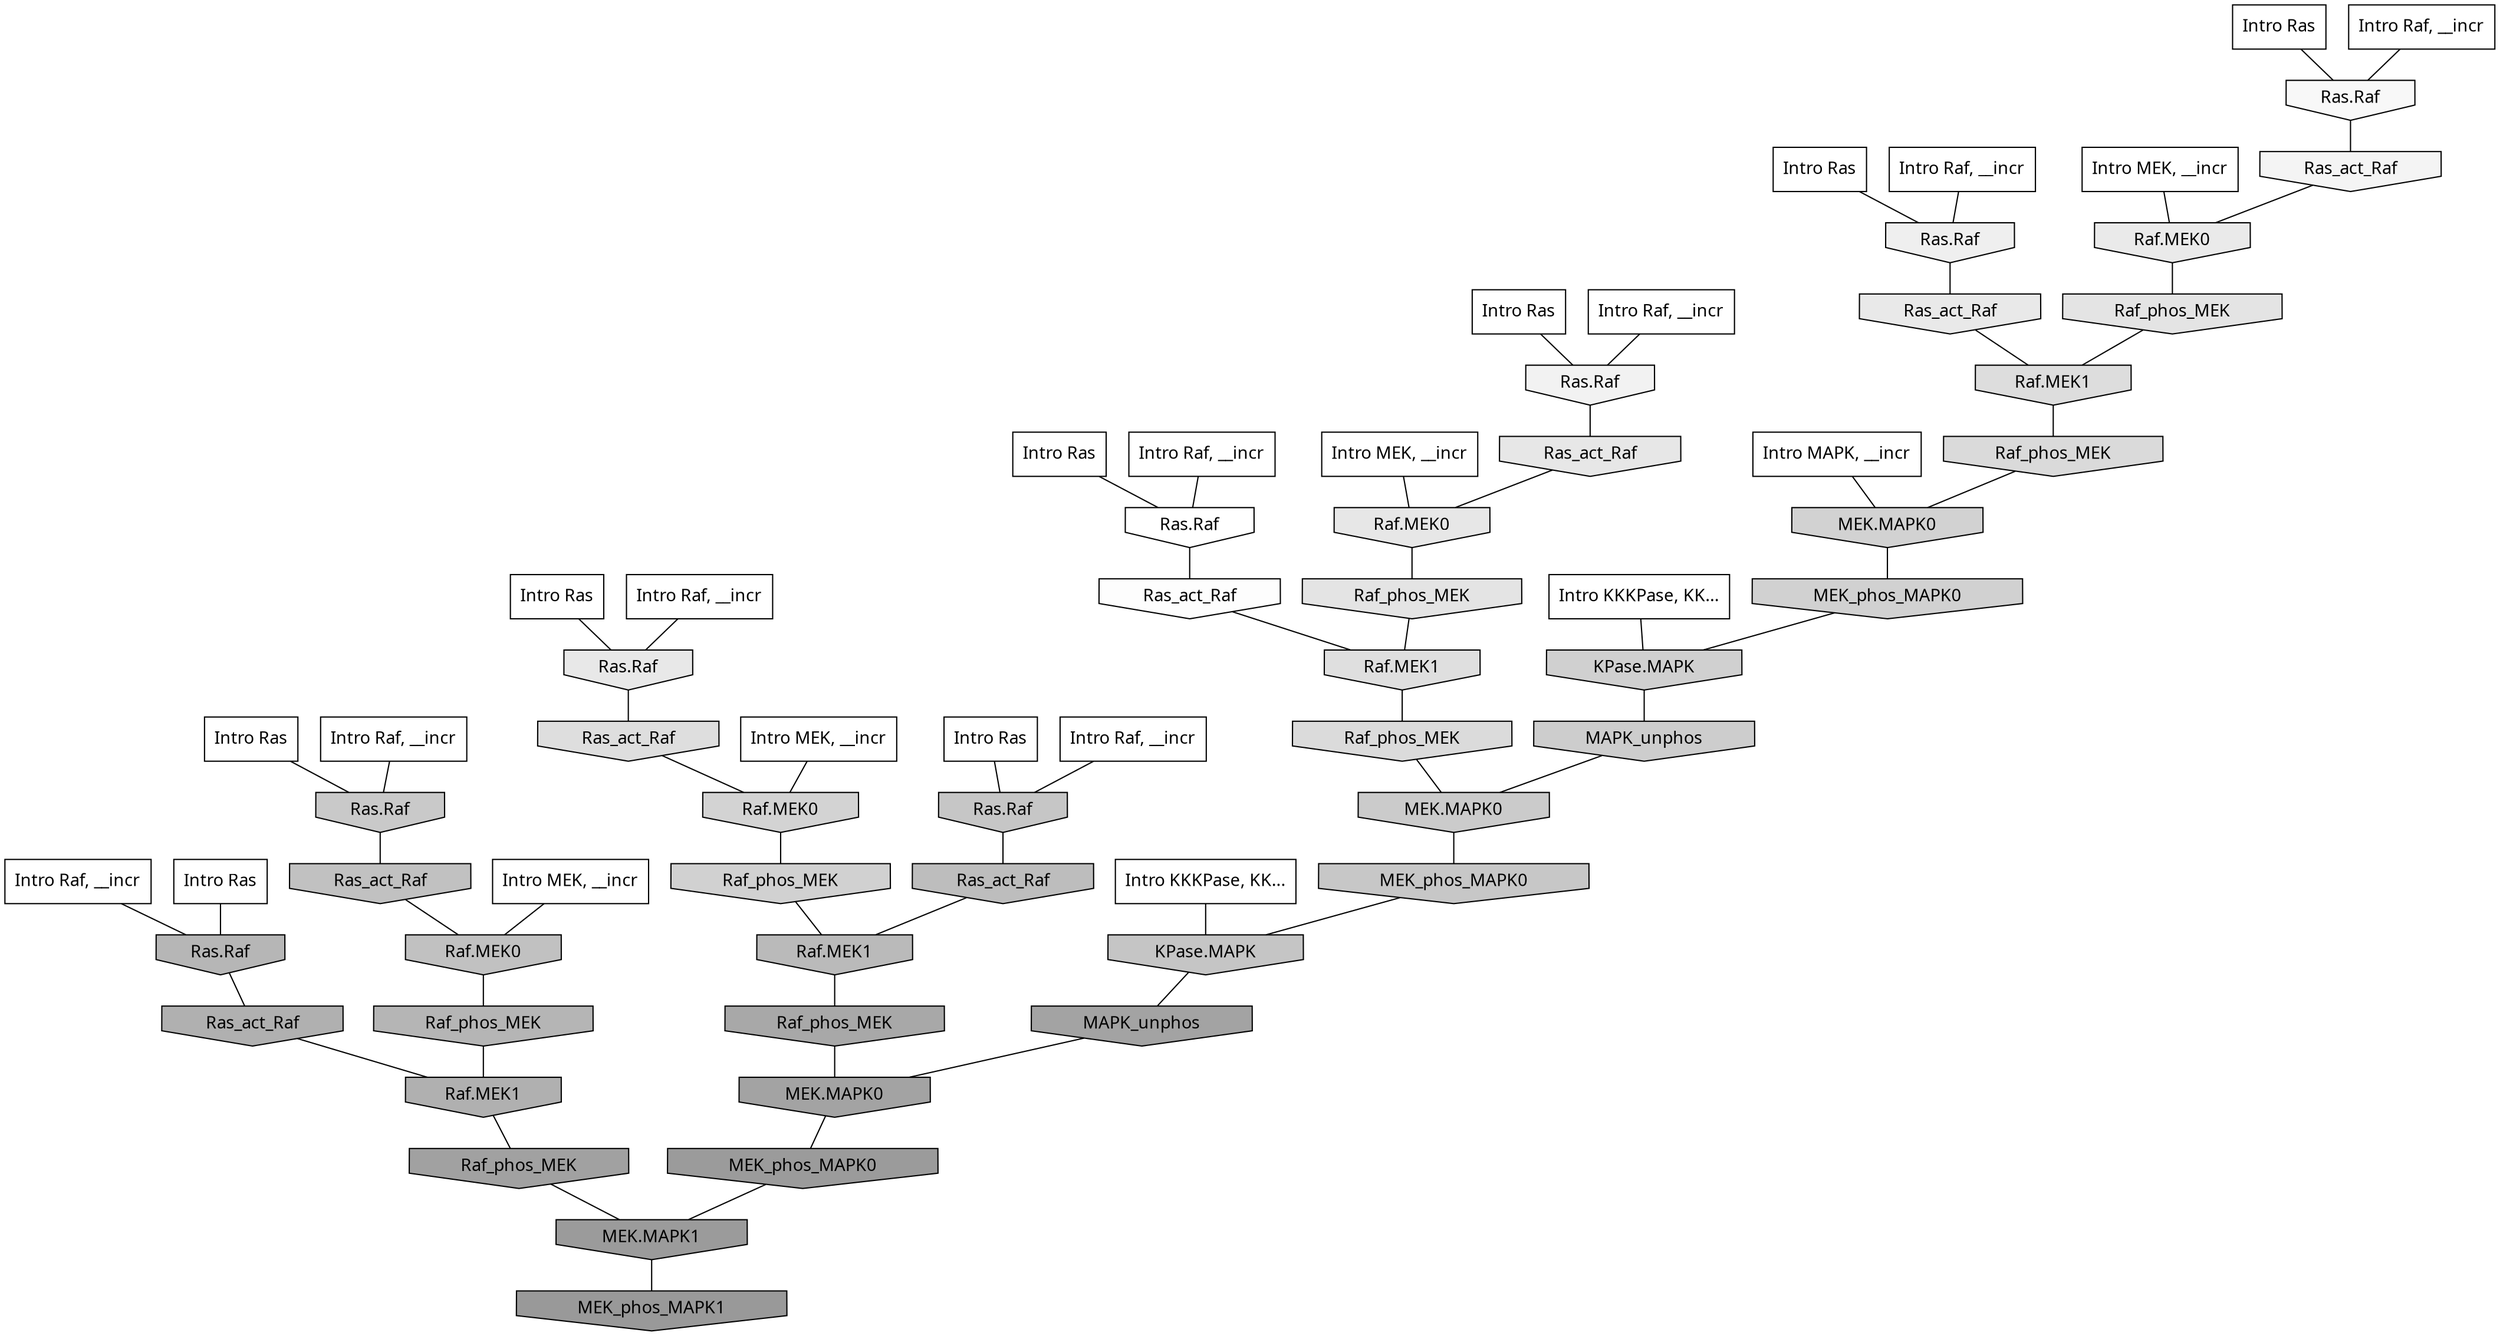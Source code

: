 digraph G{
  rankdir="TB";
  ranksep=0.30;
  node [fontname="CMU Serif"];
  edge [fontname="CMU Serif"];
  
  1 [label="Intro Ras", shape=rectangle, style=filled, fillcolor="0.000 0.000 1.000"]
  
  8 [label="Intro Ras", shape=rectangle, style=filled, fillcolor="0.000 0.000 1.000"]
  
  18 [label="Intro Ras", shape=rectangle, style=filled, fillcolor="0.000 0.000 1.000"]
  
  21 [label="Intro Ras", shape=rectangle, style=filled, fillcolor="0.000 0.000 1.000"]
  
  47 [label="Intro Ras", shape=rectangle, style=filled, fillcolor="0.000 0.000 1.000"]
  
  56 [label="Intro Ras", shape=rectangle, style=filled, fillcolor="0.000 0.000 1.000"]
  
  60 [label="Intro Ras", shape=rectangle, style=filled, fillcolor="0.000 0.000 1.000"]
  
  66 [label="Intro Ras", shape=rectangle, style=filled, fillcolor="0.000 0.000 1.000"]
  
  126 [label="Intro Raf, __incr", shape=rectangle, style=filled, fillcolor="0.000 0.000 1.000"]
  
  135 [label="Intro Raf, __incr", shape=rectangle, style=filled, fillcolor="0.000 0.000 1.000"]
  
  143 [label="Intro Raf, __incr", shape=rectangle, style=filled, fillcolor="0.000 0.000 1.000"]
  
  345 [label="Intro Raf, __incr", shape=rectangle, style=filled, fillcolor="0.000 0.000 1.000"]
  
  357 [label="Intro Raf, __incr", shape=rectangle, style=filled, fillcolor="0.000 0.000 1.000"]
  
  988 [label="Intro Raf, __incr", shape=rectangle, style=filled, fillcolor="0.000 0.000 1.000"]
  
  1013 [label="Intro Raf, __incr", shape=rectangle, style=filled, fillcolor="0.000 0.000 1.000"]
  
  1096 [label="Intro Raf, __incr", shape=rectangle, style=filled, fillcolor="0.000 0.000 1.000"]
  
  1638 [label="Intro MEK, __incr", shape=rectangle, style=filled, fillcolor="0.000 0.000 1.000"]
  
  1938 [label="Intro MEK, __incr", shape=rectangle, style=filled, fillcolor="0.000 0.000 1.000"]
  
  1977 [label="Intro MEK, __incr", shape=rectangle, style=filled, fillcolor="0.000 0.000 1.000"]
  
  2027 [label="Intro MEK, __incr", shape=rectangle, style=filled, fillcolor="0.000 0.000 1.000"]
  
  2110 [label="Intro MAPK, __incr", shape=rectangle, style=filled, fillcolor="0.000 0.000 1.000"]
  
  3122 [label="Intro KKKPase, KK...", shape=rectangle, style=filled, fillcolor="0.000 0.000 1.000"]
  
  3176 [label="Intro KKKPase, KK...", shape=rectangle, style=filled, fillcolor="0.000 0.000 1.000"]
  
  3216 [label="Ras.Raf", shape=invhouse, style=filled, fillcolor="0.000 0.000 1.000"]
  
  3380 [label="Ras_act_Raf", shape=invhouse, style=filled, fillcolor="0.000 0.000 0.992"]
  
  3567 [label="Ras.Raf", shape=invhouse, style=filled, fillcolor="0.000 0.000 0.971"]
  
  3781 [label="Ras_act_Raf", shape=invhouse, style=filled, fillcolor="0.000 0.000 0.956"]
  
  3942 [label="Ras.Raf", shape=invhouse, style=filled, fillcolor="0.000 0.000 0.947"]
  
  4204 [label="Ras.Raf", shape=invhouse, style=filled, fillcolor="0.000 0.000 0.935"]
  
  4560 [label="Raf.MEK0", shape=invhouse, style=filled, fillcolor="0.000 0.000 0.917"]
  
  4657 [label="Ras_act_Raf", shape=invhouse, style=filled, fillcolor="0.000 0.000 0.912"]
  
  4758 [label="Ras.Raf", shape=invhouse, style=filled, fillcolor="0.000 0.000 0.908"]
  
  4809 [label="Ras_act_Raf", shape=invhouse, style=filled, fillcolor="0.000 0.000 0.906"]
  
  4811 [label="Raf.MEK0", shape=invhouse, style=filled, fillcolor="0.000 0.000 0.906"]
  
  5122 [label="Raf_phos_MEK", shape=invhouse, style=filled, fillcolor="0.000 0.000 0.891"]
  
  5128 [label="Raf_phos_MEK", shape=invhouse, style=filled, fillcolor="0.000 0.000 0.891"]
  
  5549 [label="Raf.MEK1", shape=invhouse, style=filled, fillcolor="0.000 0.000 0.873"]
  
  5634 [label="Ras_act_Raf", shape=invhouse, style=filled, fillcolor="0.000 0.000 0.870"]
  
  5748 [label="Raf.MEK1", shape=invhouse, style=filled, fillcolor="0.000 0.000 0.866"]
  
  5922 [label="Raf_phos_MEK", shape=invhouse, style=filled, fillcolor="0.000 0.000 0.859"]
  
  6057 [label="Raf_phos_MEK", shape=invhouse, style=filled, fillcolor="0.000 0.000 0.854"]
  
  6999 [label="Raf.MEK0", shape=invhouse, style=filled, fillcolor="0.000 0.000 0.826"]
  
  7065 [label="MEK.MAPK0", shape=invhouse, style=filled, fillcolor="0.000 0.000 0.824"]
  
  7244 [label="Raf_phos_MEK", shape=invhouse, style=filled, fillcolor="0.000 0.000 0.820"]
  
  7314 [label="MEK_phos_MAPK0", shape=invhouse, style=filled, fillcolor="0.000 0.000 0.818"]
  
  7473 [label="KPase.MAPK", shape=invhouse, style=filled, fillcolor="0.000 0.000 0.815"]
  
  8086 [label="MAPK_unphos", shape=invhouse, style=filled, fillcolor="0.000 0.000 0.801"]
  
  8301 [label="MEK.MAPK0", shape=invhouse, style=filled, fillcolor="0.000 0.000 0.796"]
  
  8597 [label="Ras.Raf", shape=invhouse, style=filled, fillcolor="0.000 0.000 0.789"]
  
  9080 [label="MEK_phos_MAPK0", shape=invhouse, style=filled, fillcolor="0.000 0.000 0.778"]
  
  9154 [label="Ras.Raf", shape=invhouse, style=filled, fillcolor="0.000 0.000 0.777"]
  
  9389 [label="KPase.MAPK", shape=invhouse, style=filled, fillcolor="0.000 0.000 0.773"]
  
  10559 [label="Ras_act_Raf", shape=invhouse, style=filled, fillcolor="0.000 0.000 0.755"]
  
  10565 [label="Raf.MEK0", shape=invhouse, style=filled, fillcolor="0.000 0.000 0.755"]
  
  11645 [label="Ras_act_Raf", shape=invhouse, style=filled, fillcolor="0.000 0.000 0.740"]
  
  12684 [label="Raf.MEK1", shape=invhouse, style=filled, fillcolor="0.000 0.000 0.727"]
  
  14112 [label="Ras.Raf", shape=invhouse, style=filled, fillcolor="0.000 0.000 0.711"]
  
  14321 [label="Raf_phos_MEK", shape=invhouse, style=filled, fillcolor="0.000 0.000 0.709"]
  
  16055 [label="Ras_act_Raf", shape=invhouse, style=filled, fillcolor="0.000 0.000 0.688"]
  
  16057 [label="Raf.MEK1", shape=invhouse, style=filled, fillcolor="0.000 0.000 0.688"]
  
  17486 [label="Raf_phos_MEK", shape=invhouse, style=filled, fillcolor="0.000 0.000 0.659"]
  
  18235 [label="MAPK_unphos", shape=invhouse, style=filled, fillcolor="0.000 0.000 0.637"]
  
  18237 [label="MEK.MAPK0", shape=invhouse, style=filled, fillcolor="0.000 0.000 0.637"]
  
  18537 [label="Raf_phos_MEK", shape=invhouse, style=filled, fillcolor="0.000 0.000 0.629"]
  
  19232 [label="MEK_phos_MAPK0", shape=invhouse, style=filled, fillcolor="0.000 0.000 0.606"]
  
  19233 [label="MEK.MAPK1", shape=invhouse, style=filled, fillcolor="0.000 0.000 0.606"]
  
  19394 [label="MEK_phos_MAPK1", shape=invhouse, style=filled, fillcolor="0.000 0.000 0.600"]
  
  
  19233 -> 19394 [dir=none, color="0.000 0.000 0.000"] 
  19232 -> 19233 [dir=none, color="0.000 0.000 0.000"] 
  18537 -> 19233 [dir=none, color="0.000 0.000 0.000"] 
  18237 -> 19232 [dir=none, color="0.000 0.000 0.000"] 
  18235 -> 18237 [dir=none, color="0.000 0.000 0.000"] 
  17486 -> 18237 [dir=none, color="0.000 0.000 0.000"] 
  16057 -> 18537 [dir=none, color="0.000 0.000 0.000"] 
  16055 -> 16057 [dir=none, color="0.000 0.000 0.000"] 
  14321 -> 16057 [dir=none, color="0.000 0.000 0.000"] 
  14112 -> 16055 [dir=none, color="0.000 0.000 0.000"] 
  12684 -> 17486 [dir=none, color="0.000 0.000 0.000"] 
  11645 -> 12684 [dir=none, color="0.000 0.000 0.000"] 
  10565 -> 14321 [dir=none, color="0.000 0.000 0.000"] 
  10559 -> 10565 [dir=none, color="0.000 0.000 0.000"] 
  9389 -> 18235 [dir=none, color="0.000 0.000 0.000"] 
  9154 -> 11645 [dir=none, color="0.000 0.000 0.000"] 
  9080 -> 9389 [dir=none, color="0.000 0.000 0.000"] 
  8597 -> 10559 [dir=none, color="0.000 0.000 0.000"] 
  8301 -> 9080 [dir=none, color="0.000 0.000 0.000"] 
  8086 -> 8301 [dir=none, color="0.000 0.000 0.000"] 
  7473 -> 8086 [dir=none, color="0.000 0.000 0.000"] 
  7314 -> 7473 [dir=none, color="0.000 0.000 0.000"] 
  7244 -> 12684 [dir=none, color="0.000 0.000 0.000"] 
  7065 -> 7314 [dir=none, color="0.000 0.000 0.000"] 
  6999 -> 7244 [dir=none, color="0.000 0.000 0.000"] 
  6057 -> 7065 [dir=none, color="0.000 0.000 0.000"] 
  5922 -> 8301 [dir=none, color="0.000 0.000 0.000"] 
  5748 -> 6057 [dir=none, color="0.000 0.000 0.000"] 
  5634 -> 6999 [dir=none, color="0.000 0.000 0.000"] 
  5549 -> 5922 [dir=none, color="0.000 0.000 0.000"] 
  5128 -> 5549 [dir=none, color="0.000 0.000 0.000"] 
  5122 -> 5748 [dir=none, color="0.000 0.000 0.000"] 
  4811 -> 5128 [dir=none, color="0.000 0.000 0.000"] 
  4809 -> 4811 [dir=none, color="0.000 0.000 0.000"] 
  4758 -> 5634 [dir=none, color="0.000 0.000 0.000"] 
  4657 -> 5748 [dir=none, color="0.000 0.000 0.000"] 
  4560 -> 5122 [dir=none, color="0.000 0.000 0.000"] 
  4204 -> 4657 [dir=none, color="0.000 0.000 0.000"] 
  3942 -> 4809 [dir=none, color="0.000 0.000 0.000"] 
  3781 -> 4560 [dir=none, color="0.000 0.000 0.000"] 
  3567 -> 3781 [dir=none, color="0.000 0.000 0.000"] 
  3380 -> 5549 [dir=none, color="0.000 0.000 0.000"] 
  3216 -> 3380 [dir=none, color="0.000 0.000 0.000"] 
  3176 -> 9389 [dir=none, color="0.000 0.000 0.000"] 
  3122 -> 7473 [dir=none, color="0.000 0.000 0.000"] 
  2110 -> 7065 [dir=none, color="0.000 0.000 0.000"] 
  2027 -> 4560 [dir=none, color="0.000 0.000 0.000"] 
  1977 -> 6999 [dir=none, color="0.000 0.000 0.000"] 
  1938 -> 10565 [dir=none, color="0.000 0.000 0.000"] 
  1638 -> 4811 [dir=none, color="0.000 0.000 0.000"] 
  1096 -> 4758 [dir=none, color="0.000 0.000 0.000"] 
  1013 -> 4204 [dir=none, color="0.000 0.000 0.000"] 
  988 -> 3216 [dir=none, color="0.000 0.000 0.000"] 
  357 -> 14112 [dir=none, color="0.000 0.000 0.000"] 
  345 -> 3567 [dir=none, color="0.000 0.000 0.000"] 
  143 -> 3942 [dir=none, color="0.000 0.000 0.000"] 
  135 -> 9154 [dir=none, color="0.000 0.000 0.000"] 
  126 -> 8597 [dir=none, color="0.000 0.000 0.000"] 
  66 -> 14112 [dir=none, color="0.000 0.000 0.000"] 
  60 -> 3567 [dir=none, color="0.000 0.000 0.000"] 
  56 -> 8597 [dir=none, color="0.000 0.000 0.000"] 
  47 -> 9154 [dir=none, color="0.000 0.000 0.000"] 
  21 -> 3942 [dir=none, color="0.000 0.000 0.000"] 
  18 -> 4204 [dir=none, color="0.000 0.000 0.000"] 
  8 -> 3216 [dir=none, color="0.000 0.000 0.000"] 
  1 -> 4758 [dir=none, color="0.000 0.000 0.000"] 
  
  }
